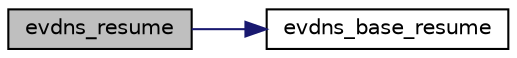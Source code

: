 digraph "evdns_resume"
{
 // LATEX_PDF_SIZE
  edge [fontname="Helvetica",fontsize="10",labelfontname="Helvetica",labelfontsize="10"];
  node [fontname="Helvetica",fontsize="10",shape=record];
  rankdir="LR";
  Node40 [label="evdns_resume",height=0.2,width=0.4,color="black", fillcolor="grey75", style="filled", fontcolor="black",tooltip=" "];
  Node40 -> Node41 [color="midnightblue",fontsize="10",style="solid",fontname="Helvetica"];
  Node41 [label="evdns_base_resume",height=0.2,width=0.4,color="black", fillcolor="white", style="filled",URL="$dns_8h.html#a3ef3a20dd645e02d6dd5d3766ced9ce7",tooltip=" "];
}
